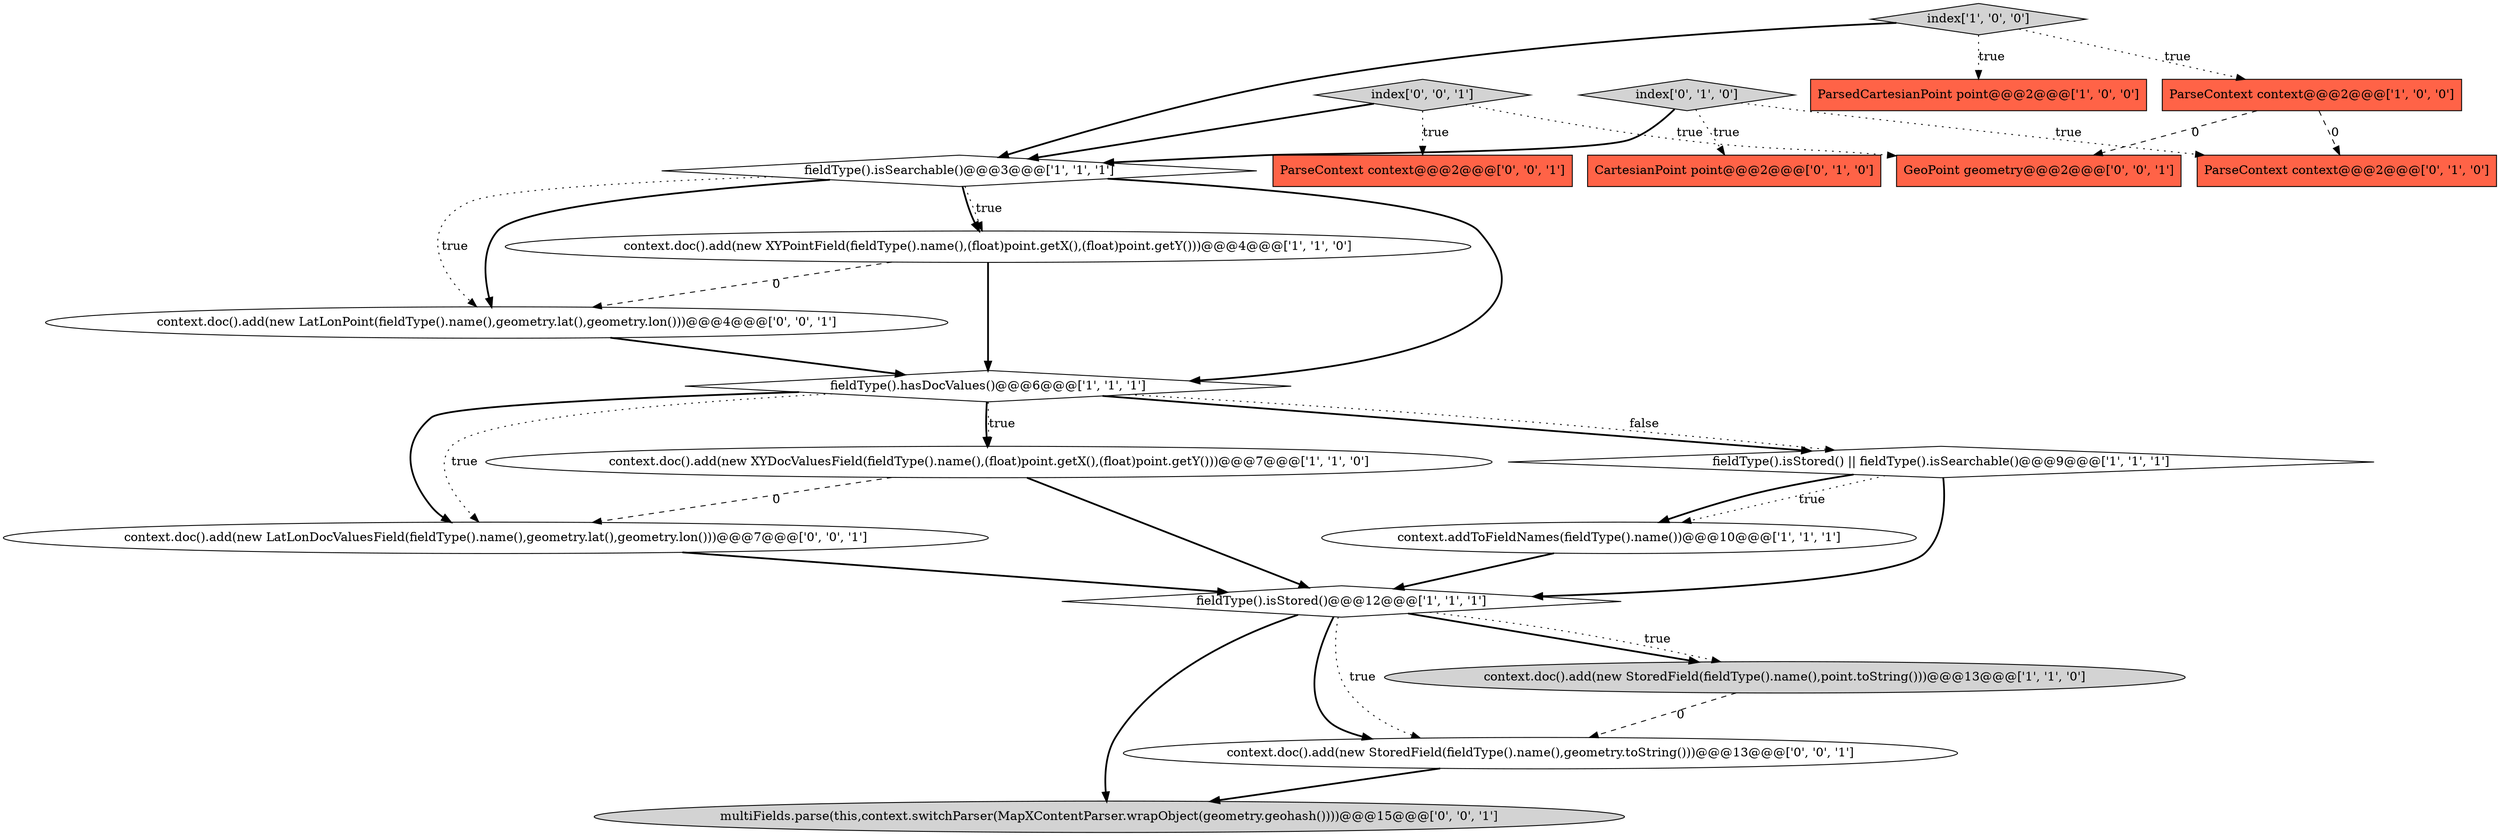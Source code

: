 digraph {
19 [style = filled, label = "context.doc().add(new LatLonDocValuesField(fieldType().name(),geometry.lat(),geometry.lon()))@@@7@@@['0', '0', '1']", fillcolor = white, shape = ellipse image = "AAA0AAABBB3BBB"];
8 [style = filled, label = "index['1', '0', '0']", fillcolor = lightgray, shape = diamond image = "AAA0AAABBB1BBB"];
17 [style = filled, label = "GeoPoint geometry@@@2@@@['0', '0', '1']", fillcolor = tomato, shape = box image = "AAA0AAABBB3BBB"];
1 [style = filled, label = "fieldType().isStored()@@@12@@@['1', '1', '1']", fillcolor = white, shape = diamond image = "AAA0AAABBB1BBB"];
20 [style = filled, label = "index['0', '0', '1']", fillcolor = lightgray, shape = diamond image = "AAA0AAABBB3BBB"];
6 [style = filled, label = "fieldType().hasDocValues()@@@6@@@['1', '1', '1']", fillcolor = white, shape = diamond image = "AAA0AAABBB1BBB"];
14 [style = filled, label = "context.doc().add(new LatLonPoint(fieldType().name(),geometry.lat(),geometry.lon()))@@@4@@@['0', '0', '1']", fillcolor = white, shape = ellipse image = "AAA0AAABBB3BBB"];
4 [style = filled, label = "context.addToFieldNames(fieldType().name())@@@10@@@['1', '1', '1']", fillcolor = white, shape = ellipse image = "AAA0AAABBB1BBB"];
11 [style = filled, label = "CartesianPoint point@@@2@@@['0', '1', '0']", fillcolor = tomato, shape = box image = "AAA0AAABBB2BBB"];
16 [style = filled, label = "ParseContext context@@@2@@@['0', '0', '1']", fillcolor = tomato, shape = box image = "AAA0AAABBB3BBB"];
15 [style = filled, label = "context.doc().add(new StoredField(fieldType().name(),geometry.toString()))@@@13@@@['0', '0', '1']", fillcolor = white, shape = ellipse image = "AAA0AAABBB3BBB"];
2 [style = filled, label = "ParsedCartesianPoint point@@@2@@@['1', '0', '0']", fillcolor = tomato, shape = box image = "AAA0AAABBB1BBB"];
0 [style = filled, label = "context.doc().add(new XYDocValuesField(fieldType().name(),(float)point.getX(),(float)point.getY()))@@@7@@@['1', '1', '0']", fillcolor = white, shape = ellipse image = "AAA0AAABBB1BBB"];
10 [style = filled, label = "fieldType().isStored() || fieldType().isSearchable()@@@9@@@['1', '1', '1']", fillcolor = white, shape = diamond image = "AAA0AAABBB1BBB"];
12 [style = filled, label = "index['0', '1', '0']", fillcolor = lightgray, shape = diamond image = "AAA0AAABBB2BBB"];
18 [style = filled, label = "multiFields.parse(this,context.switchParser(MapXContentParser.wrapObject(geometry.geohash())))@@@15@@@['0', '0', '1']", fillcolor = lightgray, shape = ellipse image = "AAA0AAABBB3BBB"];
13 [style = filled, label = "ParseContext context@@@2@@@['0', '1', '0']", fillcolor = tomato, shape = box image = "AAA1AAABBB2BBB"];
5 [style = filled, label = "fieldType().isSearchable()@@@3@@@['1', '1', '1']", fillcolor = white, shape = diamond image = "AAA0AAABBB1BBB"];
7 [style = filled, label = "context.doc().add(new StoredField(fieldType().name(),point.toString()))@@@13@@@['1', '1', '0']", fillcolor = lightgray, shape = ellipse image = "AAA0AAABBB1BBB"];
3 [style = filled, label = "context.doc().add(new XYPointField(fieldType().name(),(float)point.getX(),(float)point.getY()))@@@4@@@['1', '1', '0']", fillcolor = white, shape = ellipse image = "AAA0AAABBB1BBB"];
9 [style = filled, label = "ParseContext context@@@2@@@['1', '0', '0']", fillcolor = tomato, shape = box image = "AAA1AAABBB1BBB"];
5->3 [style = bold, label=""];
5->14 [style = dotted, label="true"];
12->5 [style = bold, label=""];
20->17 [style = dotted, label="true"];
8->2 [style = dotted, label="true"];
0->19 [style = dashed, label="0"];
1->15 [style = bold, label=""];
3->6 [style = bold, label=""];
1->18 [style = bold, label=""];
6->0 [style = bold, label=""];
6->19 [style = bold, label=""];
5->14 [style = bold, label=""];
5->3 [style = dotted, label="true"];
1->7 [style = bold, label=""];
6->19 [style = dotted, label="true"];
15->18 [style = bold, label=""];
20->5 [style = bold, label=""];
12->11 [style = dotted, label="true"];
1->7 [style = dotted, label="true"];
19->1 [style = bold, label=""];
12->13 [style = dotted, label="true"];
5->6 [style = bold, label=""];
8->5 [style = bold, label=""];
1->15 [style = dotted, label="true"];
0->1 [style = bold, label=""];
6->10 [style = bold, label=""];
9->17 [style = dashed, label="0"];
9->13 [style = dashed, label="0"];
10->4 [style = bold, label=""];
7->15 [style = dashed, label="0"];
4->1 [style = bold, label=""];
6->0 [style = dotted, label="true"];
8->9 [style = dotted, label="true"];
10->4 [style = dotted, label="true"];
6->10 [style = dotted, label="false"];
3->14 [style = dashed, label="0"];
10->1 [style = bold, label=""];
14->6 [style = bold, label=""];
20->16 [style = dotted, label="true"];
}
